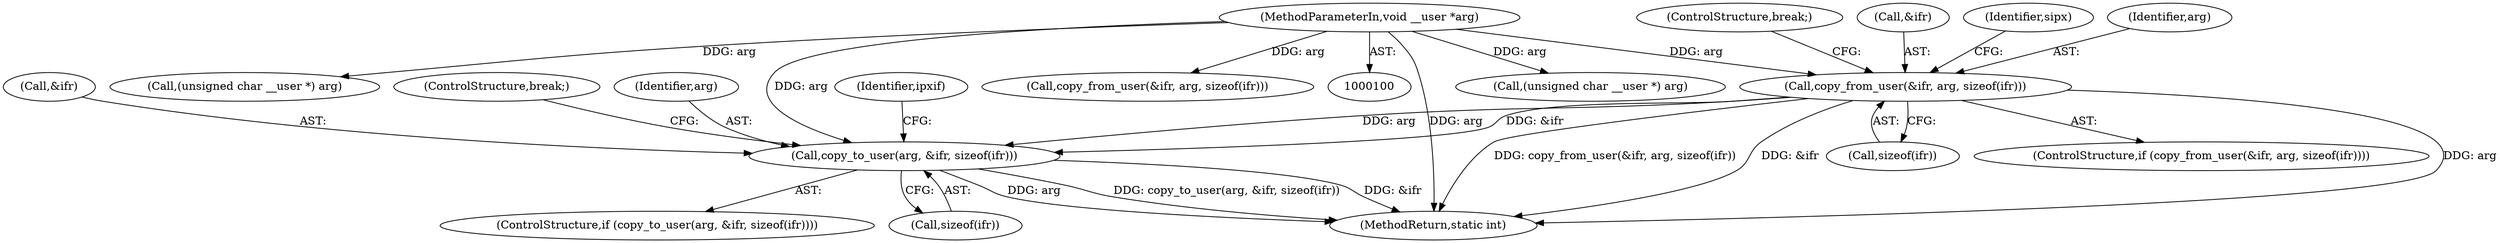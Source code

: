 digraph "0_linux_ee0d8d8482345ff97a75a7d747efc309f13b0d80@API" {
"1000292" [label="(Call,copy_to_user(arg, &ifr, sizeof(ifr)))"];
"1000217" [label="(Call,copy_from_user(&ifr, arg, sizeof(ifr)))"];
"1000102" [label="(MethodParameterIn,void __user *arg)"];
"1000300" [label="(Identifier,ipxif)"];
"1000217" [label="(Call,copy_from_user(&ifr, arg, sizeof(ifr)))"];
"1000332" [label="(Call,(unsigned char __user *) arg)"];
"1000221" [label="(Call,sizeof(ifr))"];
"1000296" [label="(Call,sizeof(ifr))"];
"1000344" [label="(MethodReturn,static int)"];
"1000313" [label="(Call,(unsigned char __user *) arg)"];
"1000294" [label="(Call,&ifr)"];
"1000298" [label="(ControlStructure,break;)"];
"1000220" [label="(Identifier,arg)"];
"1000223" [label="(ControlStructure,break;)"];
"1000216" [label="(ControlStructure,if (copy_from_user(&ifr, arg, sizeof(ifr))))"];
"1000292" [label="(Call,copy_to_user(arg, &ifr, sizeof(ifr)))"];
"1000218" [label="(Call,&ifr)"];
"1000291" [label="(ControlStructure,if (copy_to_user(arg, &ifr, sizeof(ifr))))"];
"1000102" [label="(MethodParameterIn,void __user *arg)"];
"1000225" [label="(Identifier,sipx)"];
"1000123" [label="(Call,copy_from_user(&ifr, arg, sizeof(ifr)))"];
"1000293" [label="(Identifier,arg)"];
"1000292" -> "1000291"  [label="AST: "];
"1000292" -> "1000296"  [label="CFG: "];
"1000293" -> "1000292"  [label="AST: "];
"1000294" -> "1000292"  [label="AST: "];
"1000296" -> "1000292"  [label="AST: "];
"1000298" -> "1000292"  [label="CFG: "];
"1000300" -> "1000292"  [label="CFG: "];
"1000292" -> "1000344"  [label="DDG: copy_to_user(arg, &ifr, sizeof(ifr))"];
"1000292" -> "1000344"  [label="DDG: &ifr"];
"1000292" -> "1000344"  [label="DDG: arg"];
"1000217" -> "1000292"  [label="DDG: arg"];
"1000217" -> "1000292"  [label="DDG: &ifr"];
"1000102" -> "1000292"  [label="DDG: arg"];
"1000217" -> "1000216"  [label="AST: "];
"1000217" -> "1000221"  [label="CFG: "];
"1000218" -> "1000217"  [label="AST: "];
"1000220" -> "1000217"  [label="AST: "];
"1000221" -> "1000217"  [label="AST: "];
"1000223" -> "1000217"  [label="CFG: "];
"1000225" -> "1000217"  [label="CFG: "];
"1000217" -> "1000344"  [label="DDG: copy_from_user(&ifr, arg, sizeof(ifr))"];
"1000217" -> "1000344"  [label="DDG: &ifr"];
"1000217" -> "1000344"  [label="DDG: arg"];
"1000102" -> "1000217"  [label="DDG: arg"];
"1000102" -> "1000100"  [label="AST: "];
"1000102" -> "1000344"  [label="DDG: arg"];
"1000102" -> "1000123"  [label="DDG: arg"];
"1000102" -> "1000313"  [label="DDG: arg"];
"1000102" -> "1000332"  [label="DDG: arg"];
}
